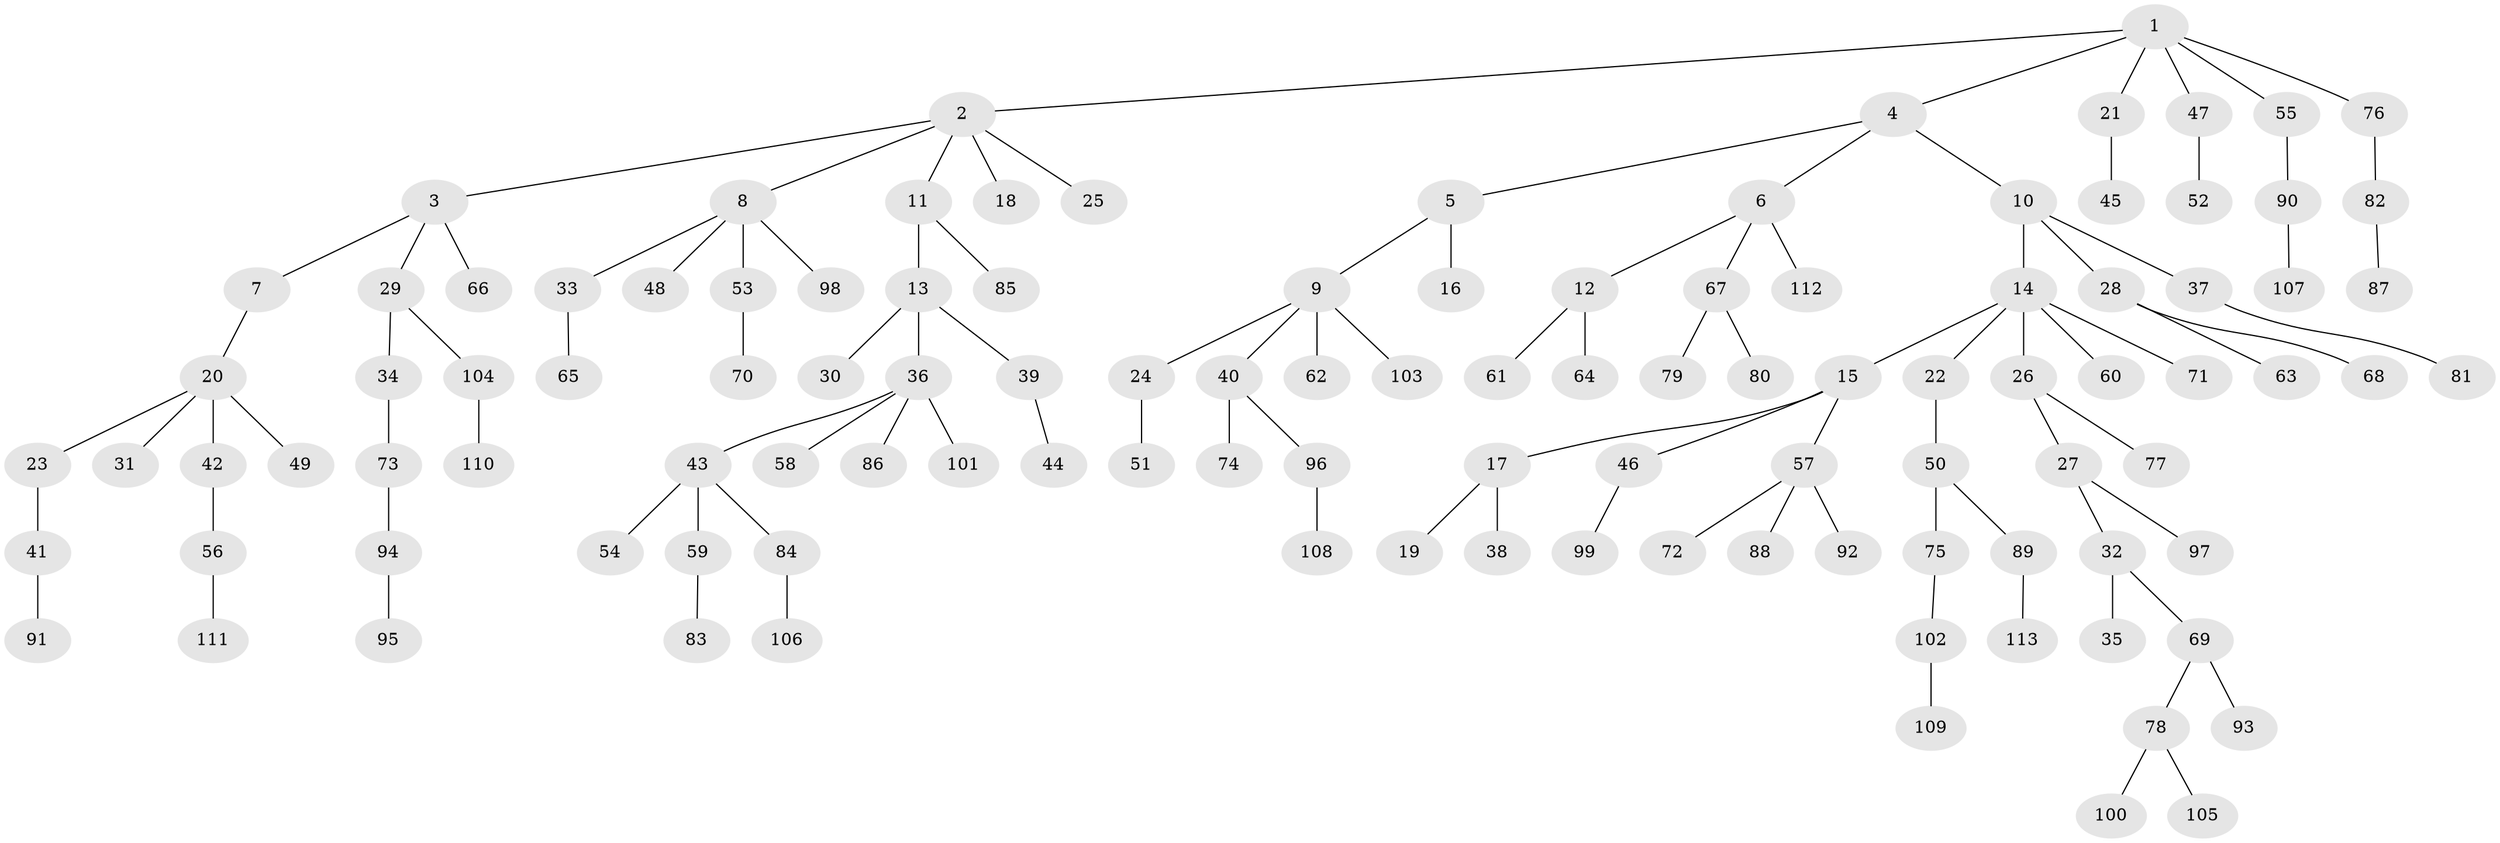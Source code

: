 // coarse degree distribution, {8: 0.030303030303030304, 1: 0.7575757575757576, 10: 0.030303030303030304, 2: 0.15151515151515152, 11: 0.030303030303030304}
// Generated by graph-tools (version 1.1) at 2025/56/03/04/25 21:56:13]
// undirected, 113 vertices, 112 edges
graph export_dot {
graph [start="1"]
  node [color=gray90,style=filled];
  1;
  2;
  3;
  4;
  5;
  6;
  7;
  8;
  9;
  10;
  11;
  12;
  13;
  14;
  15;
  16;
  17;
  18;
  19;
  20;
  21;
  22;
  23;
  24;
  25;
  26;
  27;
  28;
  29;
  30;
  31;
  32;
  33;
  34;
  35;
  36;
  37;
  38;
  39;
  40;
  41;
  42;
  43;
  44;
  45;
  46;
  47;
  48;
  49;
  50;
  51;
  52;
  53;
  54;
  55;
  56;
  57;
  58;
  59;
  60;
  61;
  62;
  63;
  64;
  65;
  66;
  67;
  68;
  69;
  70;
  71;
  72;
  73;
  74;
  75;
  76;
  77;
  78;
  79;
  80;
  81;
  82;
  83;
  84;
  85;
  86;
  87;
  88;
  89;
  90;
  91;
  92;
  93;
  94;
  95;
  96;
  97;
  98;
  99;
  100;
  101;
  102;
  103;
  104;
  105;
  106;
  107;
  108;
  109;
  110;
  111;
  112;
  113;
  1 -- 2;
  1 -- 4;
  1 -- 21;
  1 -- 47;
  1 -- 55;
  1 -- 76;
  2 -- 3;
  2 -- 8;
  2 -- 11;
  2 -- 18;
  2 -- 25;
  3 -- 7;
  3 -- 29;
  3 -- 66;
  4 -- 5;
  4 -- 6;
  4 -- 10;
  5 -- 9;
  5 -- 16;
  6 -- 12;
  6 -- 67;
  6 -- 112;
  7 -- 20;
  8 -- 33;
  8 -- 48;
  8 -- 53;
  8 -- 98;
  9 -- 24;
  9 -- 40;
  9 -- 62;
  9 -- 103;
  10 -- 14;
  10 -- 28;
  10 -- 37;
  11 -- 13;
  11 -- 85;
  12 -- 61;
  12 -- 64;
  13 -- 30;
  13 -- 36;
  13 -- 39;
  14 -- 15;
  14 -- 22;
  14 -- 26;
  14 -- 60;
  14 -- 71;
  15 -- 17;
  15 -- 46;
  15 -- 57;
  17 -- 19;
  17 -- 38;
  20 -- 23;
  20 -- 31;
  20 -- 42;
  20 -- 49;
  21 -- 45;
  22 -- 50;
  23 -- 41;
  24 -- 51;
  26 -- 27;
  26 -- 77;
  27 -- 32;
  27 -- 97;
  28 -- 63;
  28 -- 68;
  29 -- 34;
  29 -- 104;
  32 -- 35;
  32 -- 69;
  33 -- 65;
  34 -- 73;
  36 -- 43;
  36 -- 58;
  36 -- 86;
  36 -- 101;
  37 -- 81;
  39 -- 44;
  40 -- 74;
  40 -- 96;
  41 -- 91;
  42 -- 56;
  43 -- 54;
  43 -- 59;
  43 -- 84;
  46 -- 99;
  47 -- 52;
  50 -- 75;
  50 -- 89;
  53 -- 70;
  55 -- 90;
  56 -- 111;
  57 -- 72;
  57 -- 88;
  57 -- 92;
  59 -- 83;
  67 -- 79;
  67 -- 80;
  69 -- 78;
  69 -- 93;
  73 -- 94;
  75 -- 102;
  76 -- 82;
  78 -- 100;
  78 -- 105;
  82 -- 87;
  84 -- 106;
  89 -- 113;
  90 -- 107;
  94 -- 95;
  96 -- 108;
  102 -- 109;
  104 -- 110;
}
